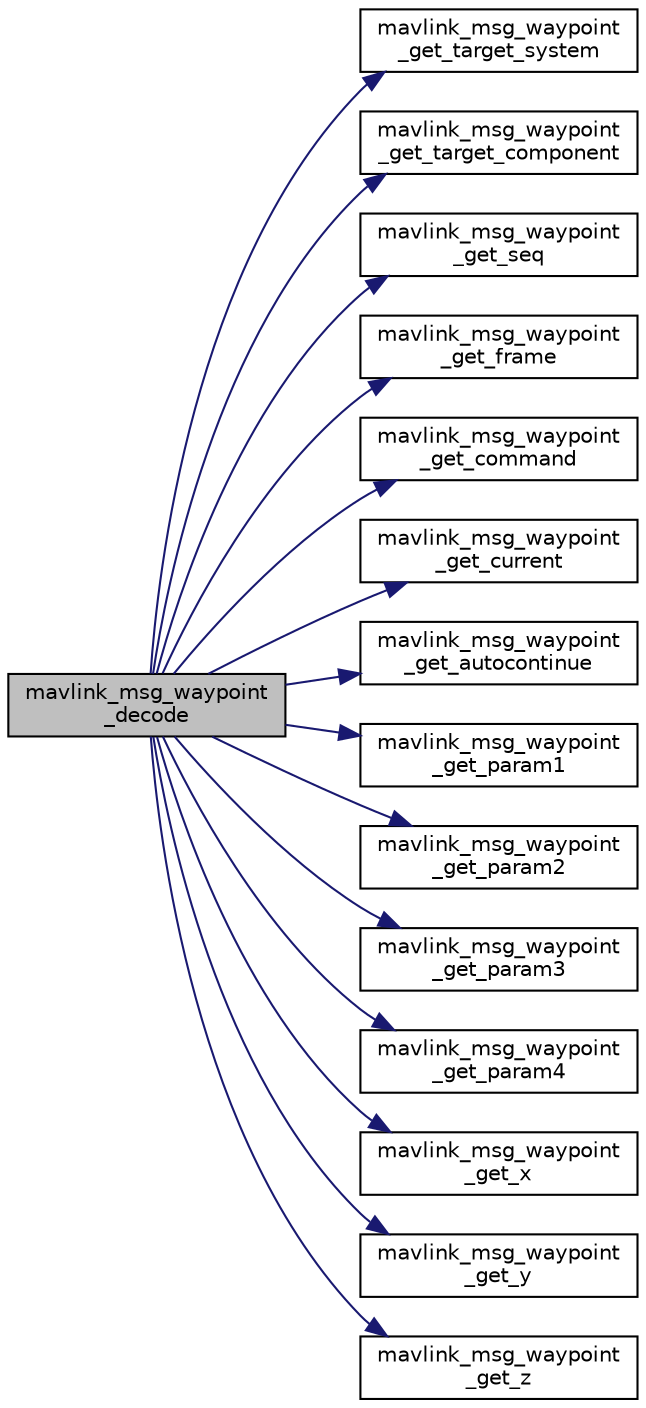digraph "mavlink_msg_waypoint_decode"
{
 // INTERACTIVE_SVG=YES
  edge [fontname="Helvetica",fontsize="10",labelfontname="Helvetica",labelfontsize="10"];
  node [fontname="Helvetica",fontsize="10",shape=record];
  rankdir="LR";
  Node1 [label="mavlink_msg_waypoint\l_decode",height=0.2,width=0.4,color="black", fillcolor="grey75", style="filled" fontcolor="black"];
  Node1 -> Node2 [color="midnightblue",fontsize="10",style="solid",fontname="Helvetica"];
  Node2 [label="mavlink_msg_waypoint\l_get_target_system",height=0.2,width=0.4,color="black", fillcolor="white", style="filled",URL="$mavlink__msg__waypoint_8h.html#a748b6ecf4eae4022f0a08e121d927774",tooltip="Send a waypoint message. "];
  Node1 -> Node3 [color="midnightblue",fontsize="10",style="solid",fontname="Helvetica"];
  Node3 [label="mavlink_msg_waypoint\l_get_target_component",height=0.2,width=0.4,color="black", fillcolor="white", style="filled",URL="$mavlink__msg__waypoint_8h.html#a811902b82ca2a0a047c73cacd7c21c36",tooltip="Get field target_component from waypoint message. "];
  Node1 -> Node4 [color="midnightblue",fontsize="10",style="solid",fontname="Helvetica"];
  Node4 [label="mavlink_msg_waypoint\l_get_seq",height=0.2,width=0.4,color="black", fillcolor="white", style="filled",URL="$mavlink__msg__waypoint_8h.html#a3b65204b73e8cb6bc2b8f9a12aeea9cf",tooltip="Get field seq from waypoint message. "];
  Node1 -> Node5 [color="midnightblue",fontsize="10",style="solid",fontname="Helvetica"];
  Node5 [label="mavlink_msg_waypoint\l_get_frame",height=0.2,width=0.4,color="black", fillcolor="white", style="filled",URL="$mavlink__msg__waypoint_8h.html#a9e950f296f4fec0082a2d5ae11547f86",tooltip="Get field frame from waypoint message. "];
  Node1 -> Node6 [color="midnightblue",fontsize="10",style="solid",fontname="Helvetica"];
  Node6 [label="mavlink_msg_waypoint\l_get_command",height=0.2,width=0.4,color="black", fillcolor="white", style="filled",URL="$mavlink__msg__waypoint_8h.html#a10f60e388105339def95c9351a5faa78",tooltip="Get field command from waypoint message. "];
  Node1 -> Node7 [color="midnightblue",fontsize="10",style="solid",fontname="Helvetica"];
  Node7 [label="mavlink_msg_waypoint\l_get_current",height=0.2,width=0.4,color="black", fillcolor="white", style="filled",URL="$mavlink__msg__waypoint_8h.html#a5fc1c3355bac6c37b74ea25a20ad2741",tooltip="Get field current from waypoint message. "];
  Node1 -> Node8 [color="midnightblue",fontsize="10",style="solid",fontname="Helvetica"];
  Node8 [label="mavlink_msg_waypoint\l_get_autocontinue",height=0.2,width=0.4,color="black", fillcolor="white", style="filled",URL="$mavlink__msg__waypoint_8h.html#a80af364bafc09c20a67d07812d156a33",tooltip="Get field autocontinue from waypoint message. "];
  Node1 -> Node9 [color="midnightblue",fontsize="10",style="solid",fontname="Helvetica"];
  Node9 [label="mavlink_msg_waypoint\l_get_param1",height=0.2,width=0.4,color="black", fillcolor="white", style="filled",URL="$mavlink__msg__waypoint_8h.html#a020ee9db691cda7eec7fbd5ba70c1623",tooltip="Get field param1 from waypoint message. "];
  Node1 -> Node10 [color="midnightblue",fontsize="10",style="solid",fontname="Helvetica"];
  Node10 [label="mavlink_msg_waypoint\l_get_param2",height=0.2,width=0.4,color="black", fillcolor="white", style="filled",URL="$mavlink__msg__waypoint_8h.html#a48da8efbfb0e11b0cf4b7a266ccd70a7",tooltip="Get field param2 from waypoint message. "];
  Node1 -> Node11 [color="midnightblue",fontsize="10",style="solid",fontname="Helvetica"];
  Node11 [label="mavlink_msg_waypoint\l_get_param3",height=0.2,width=0.4,color="black", fillcolor="white", style="filled",URL="$mavlink__msg__waypoint_8h.html#a3d4af3e3ffc68a3797a99ed16084979e",tooltip="Get field param3 from waypoint message. "];
  Node1 -> Node12 [color="midnightblue",fontsize="10",style="solid",fontname="Helvetica"];
  Node12 [label="mavlink_msg_waypoint\l_get_param4",height=0.2,width=0.4,color="black", fillcolor="white", style="filled",URL="$mavlink__msg__waypoint_8h.html#aaafef472e4a6fffd4748b29176b28e68",tooltip="Get field param4 from waypoint message. "];
  Node1 -> Node13 [color="midnightblue",fontsize="10",style="solid",fontname="Helvetica"];
  Node13 [label="mavlink_msg_waypoint\l_get_x",height=0.2,width=0.4,color="black", fillcolor="white", style="filled",URL="$mavlink__msg__waypoint_8h.html#ab2e88a2da27c9164d9f94d8f59864acb",tooltip="Get field x from waypoint message. "];
  Node1 -> Node14 [color="midnightblue",fontsize="10",style="solid",fontname="Helvetica"];
  Node14 [label="mavlink_msg_waypoint\l_get_y",height=0.2,width=0.4,color="black", fillcolor="white", style="filled",URL="$mavlink__msg__waypoint_8h.html#a4a66971a4106ee2276514f03a2798958",tooltip="Get field y from waypoint message. "];
  Node1 -> Node15 [color="midnightblue",fontsize="10",style="solid",fontname="Helvetica"];
  Node15 [label="mavlink_msg_waypoint\l_get_z",height=0.2,width=0.4,color="black", fillcolor="white", style="filled",URL="$mavlink__msg__waypoint_8h.html#a9418b6aabf4efef0f861cda2622c1647",tooltip="Get field z from waypoint message. "];
}
